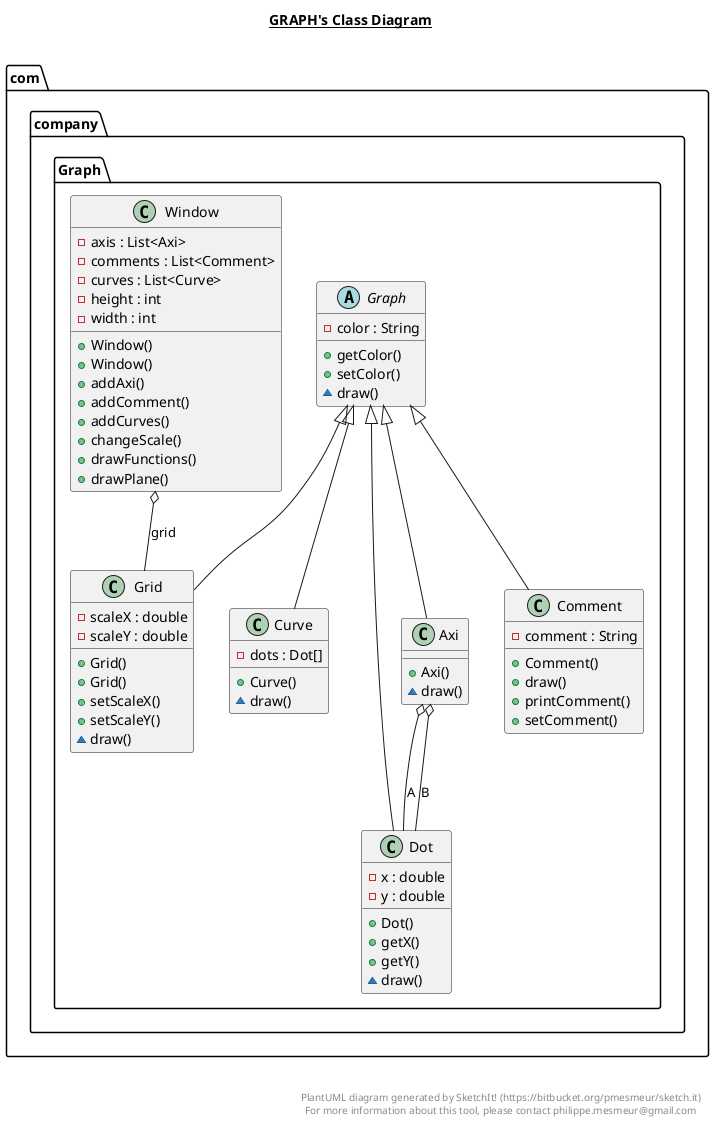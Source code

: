 @startuml

title __GRAPH's Class Diagram__\n

  namespace com.company {
    namespace Graph {
      class com.company.Graph.Axi {
          + Axi()
          ~ draw()
      }
    }
  }
  

  namespace com.company {
    namespace Graph {
      class com.company.Graph.Comment {
          - comment : String
          + Comment()
          + draw()
          + printComment()
          + setComment()
      }
    }
  }
  

  namespace com.company {
    namespace Graph {
      class com.company.Graph.Curve {
          - dots : Dot[]
          + Curve()
          ~ draw()
      }
    }
  }
  

  namespace com.company {
    namespace Graph {
      class com.company.Graph.Dot {
          - x : double
          - y : double
          + Dot()
          + getX()
          + getY()
          ~ draw()
      }
    }
  }
  

  namespace com.company {
    namespace Graph {
      abstract class com.company.Graph.Graph {
          - color : String
          + getColor()
          + setColor()
          ~ draw()
      }
    }
  }
  

  namespace com.company {
    namespace Graph {
      class com.company.Graph.Grid {
          - scaleX : double
          - scaleY : double
          + Grid()
          + Grid()
          + setScaleX()
          + setScaleY()
          ~ draw()
      }
    }
  }
  

  namespace com.company {
    namespace Graph {
      class com.company.Graph.Window {
          - axis : List<Axi>
          - comments : List<Comment>
          - curves : List<Curve>
          - height : int
          - width : int
          + Window()
          + Window()
          + addAxi()
          + addComment()
          + addCurves()
          + changeScale()
          + drawFunctions()
          + drawPlane()
      }
    }
  }
  

  com.company.Graph.Axi -up-|> com.company.Graph.Graph
  com.company.Graph.Axi o-- com.company.Graph.Dot : A
  com.company.Graph.Axi o-- com.company.Graph.Dot : B
  com.company.Graph.Comment -up-|> com.company.Graph.Graph
  com.company.Graph.Curve -up-|> com.company.Graph.Graph
  com.company.Graph.Dot -up-|> com.company.Graph.Graph
  com.company.Graph.Grid -up-|> com.company.Graph.Graph
  com.company.Graph.Window o-- com.company.Graph.Grid : grid


right footer


PlantUML diagram generated by SketchIt! (https://bitbucket.org/pmesmeur/sketch.it)
For more information about this tool, please contact philippe.mesmeur@gmail.com
endfooter

@enduml
